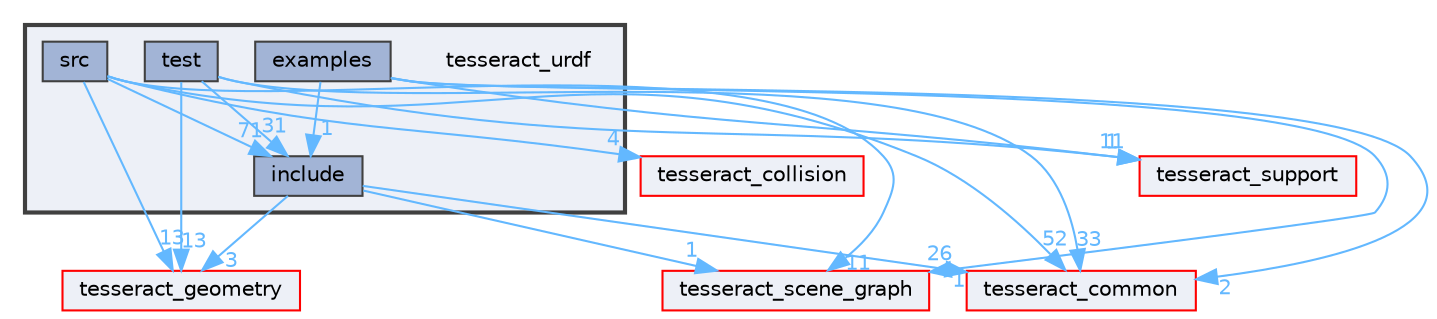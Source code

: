 digraph "tesseract_urdf"
{
 // LATEX_PDF_SIZE
  bgcolor="transparent";
  edge [fontname=Helvetica,fontsize=10,labelfontname=Helvetica,labelfontsize=10];
  node [fontname=Helvetica,fontsize=10,shape=box,height=0.2,width=0.4];
  compound=true
  subgraph clusterdir_73dd8f3c3376cfb32596795362fe062b {
    graph [ bgcolor="#edf0f7", pencolor="grey25", label="", fontname=Helvetica,fontsize=10 style="filled,bold", URL="dir_73dd8f3c3376cfb32596795362fe062b.html",tooltip=""]
    dir_73dd8f3c3376cfb32596795362fe062b [shape=plaintext, label="tesseract_urdf"];
  dir_02484019321fd935a51cc77457805f87 [label="examples", fillcolor="#a2b4d6", color="grey25", style="filled", URL="dir_02484019321fd935a51cc77457805f87.html",tooltip=""];
  dir_fb39d896726566c9d7ad1f28e180782e [label="include", fillcolor="#a2b4d6", color="grey25", style="filled", URL="dir_fb39d896726566c9d7ad1f28e180782e.html",tooltip=""];
  dir_346aea473ee3c60d2f36a19094c5b0ac [label="src", fillcolor="#a2b4d6", color="grey25", style="filled", URL="dir_346aea473ee3c60d2f36a19094c5b0ac.html",tooltip=""];
  dir_e527025fbd9db5d82013787ae5971340 [label="test", fillcolor="#a2b4d6", color="grey25", style="filled", URL="dir_e527025fbd9db5d82013787ae5971340.html",tooltip=""];
  }
  dir_10d374c56a837e7f10014d66610d1e74 [label="tesseract_collision", fillcolor="#edf0f7", color="red", style="filled", URL="dir_10d374c56a837e7f10014d66610d1e74.html",tooltip=""];
  dir_48d618810f42ebb74ce6e28217206bba [label="tesseract_geometry", fillcolor="#edf0f7", color="red", style="filled", URL="dir_48d618810f42ebb74ce6e28217206bba.html",tooltip=""];
  dir_80ecf6fe8b2ccd2d6af6fe314205f076 [label="tesseract_scene_graph", fillcolor="#edf0f7", color="red", style="filled", URL="dir_80ecf6fe8b2ccd2d6af6fe314205f076.html",tooltip=""];
  dir_8430b83f3af685b4c96d298a32e9aa37 [label="tesseract_common", fillcolor="#edf0f7", color="red", style="filled", URL="dir_8430b83f3af685b4c96d298a32e9aa37.html",tooltip=""];
  dir_da909b66eb41dea5cfc6351b8c562363 [label="tesseract_support", fillcolor="#edf0f7", color="red", style="filled", URL="dir_da909b66eb41dea5cfc6351b8c562363.html",tooltip=""];
  dir_02484019321fd935a51cc77457805f87->dir_80ecf6fe8b2ccd2d6af6fe314205f076 [headlabel="1", labeldistance=1.5 headhref="dir_000015_000087.html" color="steelblue1" fontcolor="steelblue1"];
  dir_02484019321fd935a51cc77457805f87->dir_8430b83f3af685b4c96d298a32e9aa37 [headlabel="2", labeldistance=1.5 headhref="dir_000015_000075.html" color="steelblue1" fontcolor="steelblue1"];
  dir_02484019321fd935a51cc77457805f87->dir_da909b66eb41dea5cfc6351b8c562363 [headlabel="1", labeldistance=1.5 headhref="dir_000015_000093.html" color="steelblue1" fontcolor="steelblue1"];
  dir_02484019321fd935a51cc77457805f87->dir_fb39d896726566c9d7ad1f28e180782e [headlabel="1", labeldistance=1.5 headhref="dir_000015_000043.html" color="steelblue1" fontcolor="steelblue1"];
  dir_fb39d896726566c9d7ad1f28e180782e->dir_8430b83f3af685b4c96d298a32e9aa37 [headlabel="26", labeldistance=1.5 headhref="dir_000043_000075.html" color="steelblue1" fontcolor="steelblue1"];
  dir_fb39d896726566c9d7ad1f28e180782e->dir_48d618810f42ebb74ce6e28217206bba [headlabel="3", labeldistance=1.5 headhref="dir_000043_000079.html" color="steelblue1" fontcolor="steelblue1"];
  dir_fb39d896726566c9d7ad1f28e180782e->dir_80ecf6fe8b2ccd2d6af6fe314205f076 [headlabel="1", labeldistance=1.5 headhref="dir_000043_000087.html" color="steelblue1" fontcolor="steelblue1"];
  dir_346aea473ee3c60d2f36a19094c5b0ac->dir_10d374c56a837e7f10014d66610d1e74 [headlabel="4", labeldistance=1.5 headhref="dir_000068_000070.html" color="steelblue1" fontcolor="steelblue1"];
  dir_346aea473ee3c60d2f36a19094c5b0ac->dir_48d618810f42ebb74ce6e28217206bba [headlabel="13", labeldistance=1.5 headhref="dir_000068_000079.html" color="steelblue1" fontcolor="steelblue1"];
  dir_346aea473ee3c60d2f36a19094c5b0ac->dir_80ecf6fe8b2ccd2d6af6fe314205f076 [headlabel="11", labeldistance=1.5 headhref="dir_000068_000087.html" color="steelblue1" fontcolor="steelblue1"];
  dir_346aea473ee3c60d2f36a19094c5b0ac->dir_8430b83f3af685b4c96d298a32e9aa37 [headlabel="52", labeldistance=1.5 headhref="dir_000068_000075.html" color="steelblue1" fontcolor="steelblue1"];
  dir_346aea473ee3c60d2f36a19094c5b0ac->dir_fb39d896726566c9d7ad1f28e180782e [headlabel="71", labeldistance=1.5 headhref="dir_000068_000043.html" color="steelblue1" fontcolor="steelblue1"];
  dir_e527025fbd9db5d82013787ae5971340->dir_48d618810f42ebb74ce6e28217206bba [headlabel="13", labeldistance=1.5 headhref="dir_000108_000079.html" color="steelblue1" fontcolor="steelblue1"];
  dir_e527025fbd9db5d82013787ae5971340->dir_8430b83f3af685b4c96d298a32e9aa37 [headlabel="33", labeldistance=1.5 headhref="dir_000108_000075.html" color="steelblue1" fontcolor="steelblue1"];
  dir_e527025fbd9db5d82013787ae5971340->dir_da909b66eb41dea5cfc6351b8c562363 [headlabel="11", labeldistance=1.5 headhref="dir_000108_000093.html" color="steelblue1" fontcolor="steelblue1"];
  dir_e527025fbd9db5d82013787ae5971340->dir_fb39d896726566c9d7ad1f28e180782e [headlabel="31", labeldistance=1.5 headhref="dir_000108_000043.html" color="steelblue1" fontcolor="steelblue1"];
}
